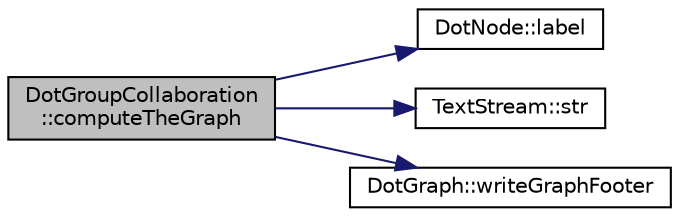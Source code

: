 digraph "DotGroupCollaboration::computeTheGraph"
{
 // LATEX_PDF_SIZE
  edge [fontname="Helvetica",fontsize="10",labelfontname="Helvetica",labelfontsize="10"];
  node [fontname="Helvetica",fontsize="10",shape=record];
  rankdir="LR";
  Node1 [label="DotGroupCollaboration\l::computeTheGraph",height=0.2,width=0.4,color="black", fillcolor="grey75", style="filled", fontcolor="black",tooltip=" "];
  Node1 -> Node2 [color="midnightblue",fontsize="10",style="solid",fontname="Helvetica"];
  Node2 [label="DotNode::label",height=0.2,width=0.4,color="black", fillcolor="white", style="filled",URL="$classDotNode.html#aead1705f4e6586bd7ba613fdda2e7241",tooltip=" "];
  Node1 -> Node3 [color="midnightblue",fontsize="10",style="solid",fontname="Helvetica"];
  Node3 [label="TextStream::str",height=0.2,width=0.4,color="black", fillcolor="white", style="filled",URL="$classTextStream.html#aca8457da22d874f4eb30b35ffe87ebd0",tooltip=" "];
  Node1 -> Node4 [color="midnightblue",fontsize="10",style="solid",fontname="Helvetica"];
  Node4 [label="DotGraph::writeGraphFooter",height=0.2,width=0.4,color="black", fillcolor="white", style="filled",URL="$classDotGraph.html#a256ce4336c69cbb9b15e473afc456805",tooltip=" "];
}
